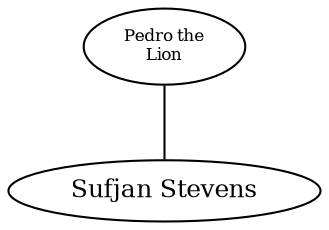 strict graph "" {
        1619     [fontsize=8,
                height=0.1388888888888889,
                label="Pedro the\nLion",
                level=8,
                played=4419533.0,
                pos="-34741.18,14462.33",
                weight=240022,
                width=0.75];
        1976     [fontsize=12,
                height=0.19444444444444445,
                label="Sufjan Stevens",
                level=5,
                played=42891910.0,
                pos="-35837.21,9917.28",
                weight=772295,
                width=1.0694444444444444];
        1619 -- 1976     [weight=1.0];
}
